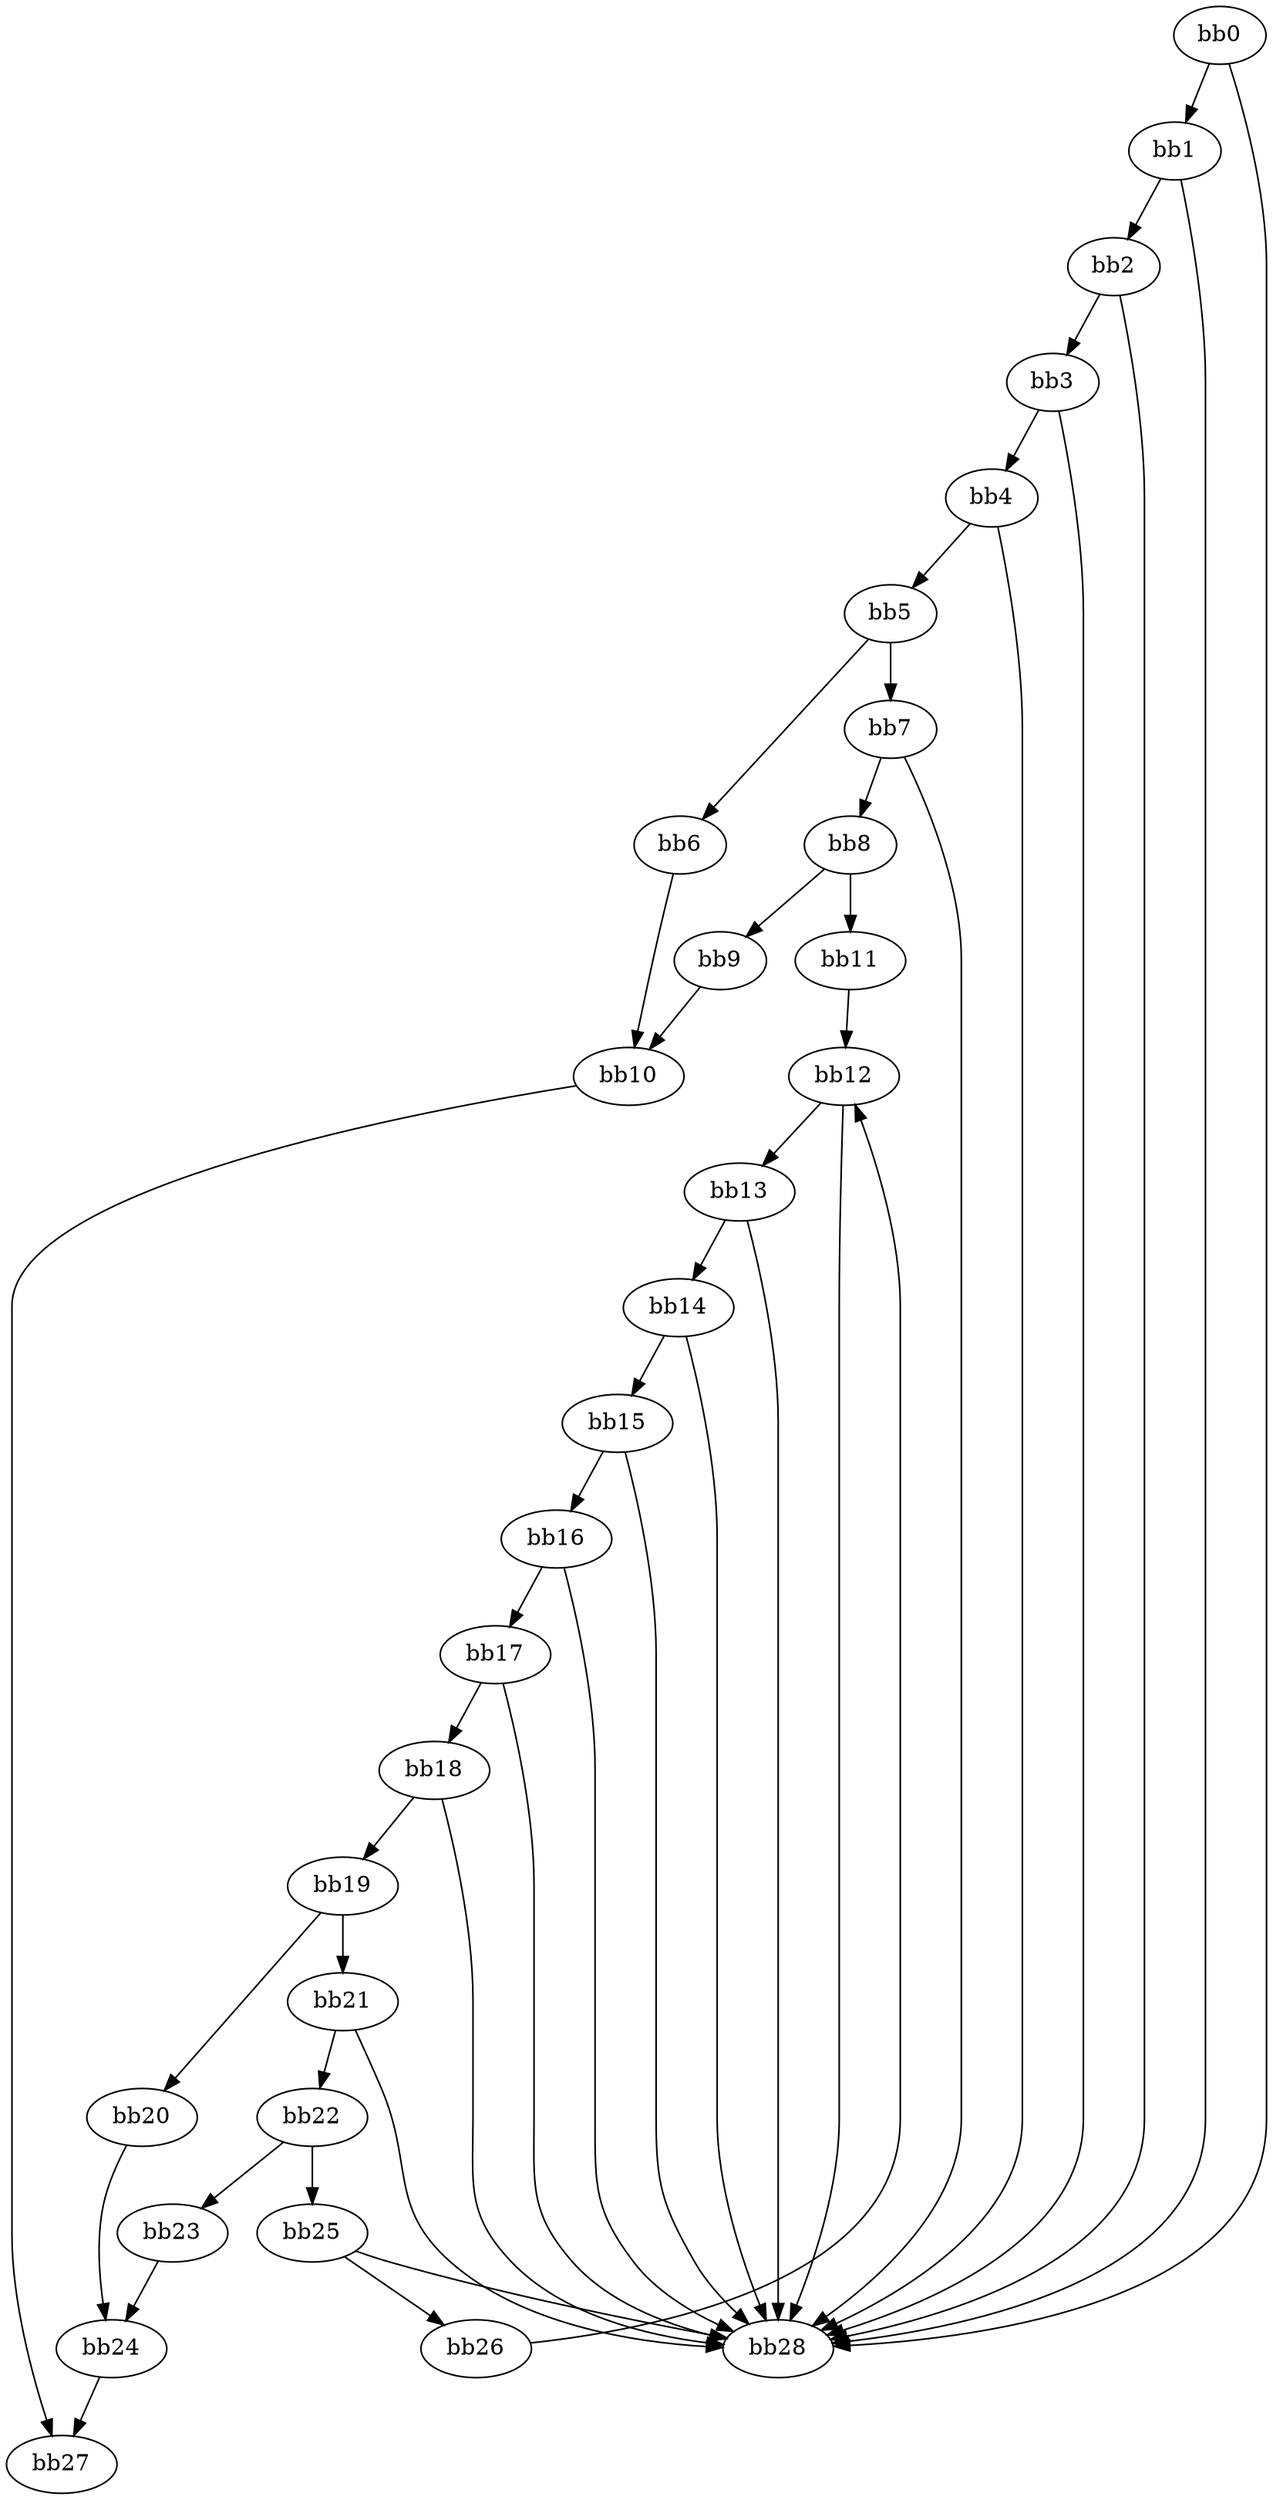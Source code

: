 digraph {
    0 [ label = "bb0\l" ]
    1 [ label = "bb1\l" ]
    2 [ label = "bb2\l" ]
    3 [ label = "bb3\l" ]
    4 [ label = "bb4\l" ]
    5 [ label = "bb5\l" ]
    6 [ label = "bb6\l" ]
    7 [ label = "bb7\l" ]
    8 [ label = "bb8\l" ]
    9 [ label = "bb9\l" ]
    10 [ label = "bb10\l" ]
    11 [ label = "bb11\l" ]
    12 [ label = "bb12\l" ]
    13 [ label = "bb13\l" ]
    14 [ label = "bb14\l" ]
    15 [ label = "bb15\l" ]
    16 [ label = "bb16\l" ]
    17 [ label = "bb17\l" ]
    18 [ label = "bb18\l" ]
    19 [ label = "bb19\l" ]
    20 [ label = "bb20\l" ]
    21 [ label = "bb21\l" ]
    22 [ label = "bb22\l" ]
    23 [ label = "bb23\l" ]
    24 [ label = "bb24\l" ]
    25 [ label = "bb25\l" ]
    26 [ label = "bb26\l" ]
    27 [ label = "bb27\l" ]
    28 [ label = "bb28\l" ]
    0 -> 1 [ ]
    0 -> 28 [ ]
    1 -> 2 [ ]
    1 -> 28 [ ]
    2 -> 3 [ ]
    2 -> 28 [ ]
    3 -> 4 [ ]
    3 -> 28 [ ]
    4 -> 5 [ ]
    4 -> 28 [ ]
    5 -> 6 [ ]
    5 -> 7 [ ]
    6 -> 10 [ ]
    7 -> 8 [ ]
    7 -> 28 [ ]
    8 -> 9 [ ]
    8 -> 11 [ ]
    9 -> 10 [ ]
    10 -> 27 [ ]
    11 -> 12 [ ]
    12 -> 13 [ ]
    12 -> 28 [ ]
    13 -> 14 [ ]
    13 -> 28 [ ]
    14 -> 15 [ ]
    14 -> 28 [ ]
    15 -> 16 [ ]
    15 -> 28 [ ]
    16 -> 17 [ ]
    16 -> 28 [ ]
    17 -> 18 [ ]
    17 -> 28 [ ]
    18 -> 19 [ ]
    18 -> 28 [ ]
    19 -> 20 [ ]
    19 -> 21 [ ]
    20 -> 24 [ ]
    21 -> 22 [ ]
    21 -> 28 [ ]
    22 -> 23 [ ]
    22 -> 25 [ ]
    23 -> 24 [ ]
    24 -> 27 [ ]
    25 -> 26 [ ]
    25 -> 28 [ ]
    26 -> 12 [ ]
}

